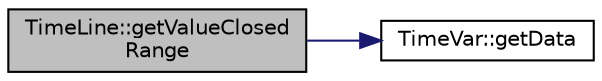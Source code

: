 digraph "TimeLine::getValueClosedRange"
{
 // INTERACTIVE_SVG=YES
  edge [fontname="Helvetica",fontsize="10",labelfontname="Helvetica",labelfontsize="10"];
  node [fontname="Helvetica",fontsize="10",shape=record];
  rankdir="LR";
  Node1 [label="TimeLine::getValueClosed\lRange",height=0.2,width=0.4,color="black", fillcolor="grey75", style="filled", fontcolor="black"];
  Node1 -> Node2 [color="midnightblue",fontsize="10",style="solid",fontname="Helvetica"];
  Node2 [label="TimeVar::getData",height=0.2,width=0.4,color="black", fillcolor="white", style="filled",URL="$df/dd6/class_time_var.html#a3ee073303f37c4cd7151ce91967493a6"];
}
